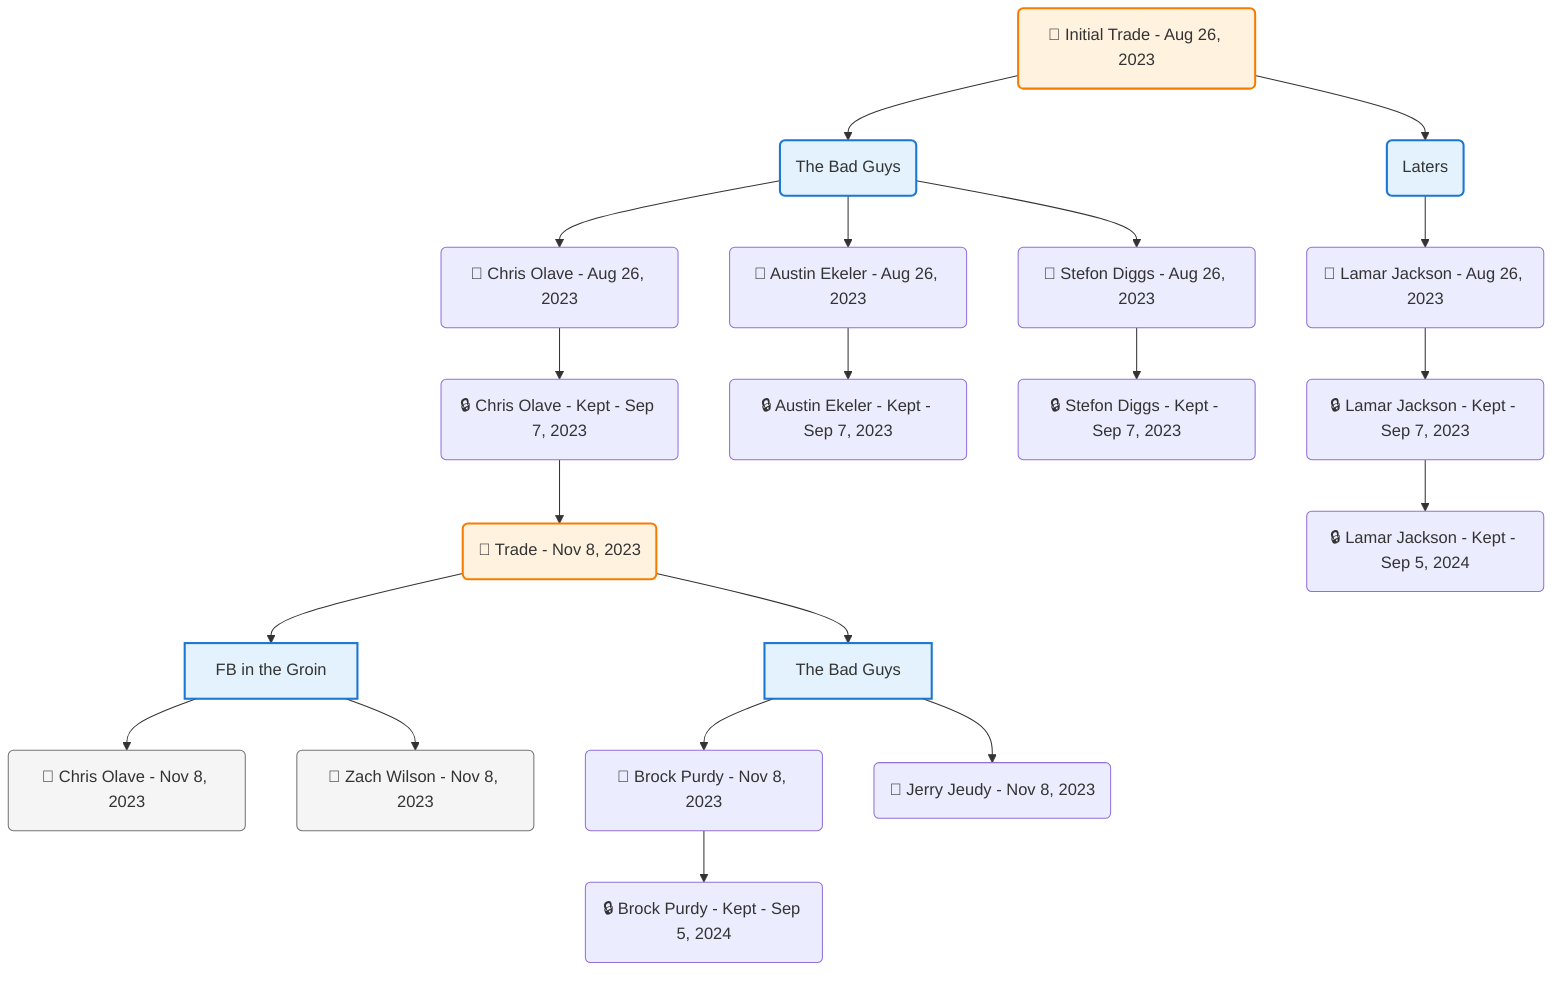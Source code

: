 flowchart TD

    TRADE_MAIN("🔄 Initial Trade - Aug 26, 2023")
    TEAM_1("The Bad Guys")
    TEAM_2("Laters")
    NODE_07a45acd-130a-422a-ae42-31f806f3a986("🔄 Chris Olave - Aug 26, 2023")
    NODE_4e92b912-6330-4a91-bcb4-be6613c49675("🔒 Chris Olave - Kept - Sep 7, 2023")
    TRADE_ac48007c-bb8e-46e7-a9c7-f232e3286c8c_3("🔄 Trade - Nov 8, 2023")
    TEAM_f483ecf1-cd17-4991-854b-e52dfc957b45_4["FB in the Groin"]
    NODE_c8b8b145-a006-44e6-9a8a-b8546978fe55("🔄 Chris Olave - Nov 8, 2023")
    NODE_0a1485a5-a2d9-4007-b6af-215ab4a0b28f("🔄 Zach Wilson - Nov 8, 2023")
    TEAM_b2220d1a-ff75-4622-9757-09978901110f_5["The Bad Guys"]
    NODE_81308adc-8bb6-43fe-a3e0-8f5a18ab76b4("🔄 Brock Purdy - Nov 8, 2023")
    NODE_c8009533-1d69-4df2-aecc-3a409fa78941("🔒 Brock Purdy - Kept - Sep 5, 2024")
    NODE_64133a3e-5b41-41a4-9a1e-97f6cc6de114("🔄 Jerry Jeudy - Nov 8, 2023")
    NODE_6a8c0e8f-ec43-41b0-b11d-9819c411127a("🔄 Austin Ekeler - Aug 26, 2023")
    NODE_833794dd-effb-4796-9b4d-73655ce0fed5("🔒 Austin Ekeler - Kept - Sep 7, 2023")
    NODE_9ea91788-ae08-495b-b3a7-b8ff0b925014("🔄 Lamar Jackson - Aug 26, 2023")
    NODE_e5015bab-df7d-485f-b42f-14c4e4b42969("🔒 Lamar Jackson - Kept - Sep 7, 2023")
    NODE_29f2638b-f53e-4faf-948a-772548197e37("🔒 Lamar Jackson - Kept - Sep 5, 2024")
    NODE_8693b68b-52d4-41b9-a27e-deb74f13b0fd("🔄 Stefon Diggs - Aug 26, 2023")
    NODE_e7825483-b433-440d-a306-9668434479bc("🔒 Stefon Diggs - Kept - Sep 7, 2023")

    TRADE_MAIN --> TEAM_1
    TRADE_MAIN --> TEAM_2
    TEAM_1 --> NODE_07a45acd-130a-422a-ae42-31f806f3a986
    NODE_07a45acd-130a-422a-ae42-31f806f3a986 --> NODE_4e92b912-6330-4a91-bcb4-be6613c49675
    NODE_4e92b912-6330-4a91-bcb4-be6613c49675 --> TRADE_ac48007c-bb8e-46e7-a9c7-f232e3286c8c_3
    TRADE_ac48007c-bb8e-46e7-a9c7-f232e3286c8c_3 --> TEAM_f483ecf1-cd17-4991-854b-e52dfc957b45_4
    TEAM_f483ecf1-cd17-4991-854b-e52dfc957b45_4 --> NODE_c8b8b145-a006-44e6-9a8a-b8546978fe55
    TEAM_f483ecf1-cd17-4991-854b-e52dfc957b45_4 --> NODE_0a1485a5-a2d9-4007-b6af-215ab4a0b28f
    TRADE_ac48007c-bb8e-46e7-a9c7-f232e3286c8c_3 --> TEAM_b2220d1a-ff75-4622-9757-09978901110f_5
    TEAM_b2220d1a-ff75-4622-9757-09978901110f_5 --> NODE_81308adc-8bb6-43fe-a3e0-8f5a18ab76b4
    NODE_81308adc-8bb6-43fe-a3e0-8f5a18ab76b4 --> NODE_c8009533-1d69-4df2-aecc-3a409fa78941
    TEAM_b2220d1a-ff75-4622-9757-09978901110f_5 --> NODE_64133a3e-5b41-41a4-9a1e-97f6cc6de114
    TEAM_1 --> NODE_6a8c0e8f-ec43-41b0-b11d-9819c411127a
    NODE_6a8c0e8f-ec43-41b0-b11d-9819c411127a --> NODE_833794dd-effb-4796-9b4d-73655ce0fed5
    TEAM_2 --> NODE_9ea91788-ae08-495b-b3a7-b8ff0b925014
    NODE_9ea91788-ae08-495b-b3a7-b8ff0b925014 --> NODE_e5015bab-df7d-485f-b42f-14c4e4b42969
    NODE_e5015bab-df7d-485f-b42f-14c4e4b42969 --> NODE_29f2638b-f53e-4faf-948a-772548197e37
    TEAM_1 --> NODE_8693b68b-52d4-41b9-a27e-deb74f13b0fd
    NODE_8693b68b-52d4-41b9-a27e-deb74f13b0fd --> NODE_e7825483-b433-440d-a306-9668434479bc

    %% Node styling
    classDef teamNode fill:#e3f2fd,stroke:#1976d2,stroke-width:2px
    classDef tradeNode fill:#fff3e0,stroke:#f57c00,stroke-width:2px
    classDef playerNode fill:#f3e5f5,stroke:#7b1fa2,stroke-width:1px
    classDef nonRootPlayerNode fill:#f5f5f5,stroke:#757575,stroke-width:1px
    classDef endNode fill:#ffebee,stroke:#c62828,stroke-width:2px
    classDef waiverNode fill:#e8f5e8,stroke:#388e3c,stroke-width:2px
    classDef championshipNode fill:#fff9c4,stroke:#f57f17,stroke-width:3px

    class TEAM_1,TEAM_2,TEAM_f483ecf1-cd17-4991-854b-e52dfc957b45_4,TEAM_b2220d1a-ff75-4622-9757-09978901110f_5 teamNode
    class NODE_c8b8b145-a006-44e6-9a8a-b8546978fe55,NODE_0a1485a5-a2d9-4007-b6af-215ab4a0b28f nonRootPlayerNode
    class TRADE_MAIN,TRADE_ac48007c-bb8e-46e7-a9c7-f232e3286c8c_3 tradeNode